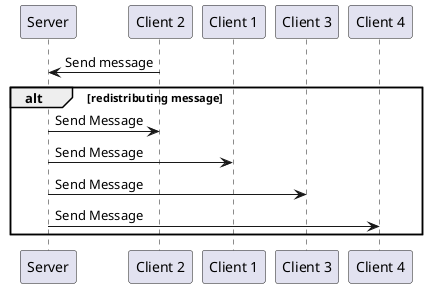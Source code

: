 @startuml Sequence
participant "Server" as S
participant "Client 2" as C2
participant "Client 1" as C1
participant "Client 3" as C3
participant "Client 4" as C4

C2 -> S : Send message

alt redistributing message
    S -> C2 : Send Message
    S -> C1 : Send Message
    S -> C3 : Send Message
    S -> C4 : Send Message
end

@enduml
